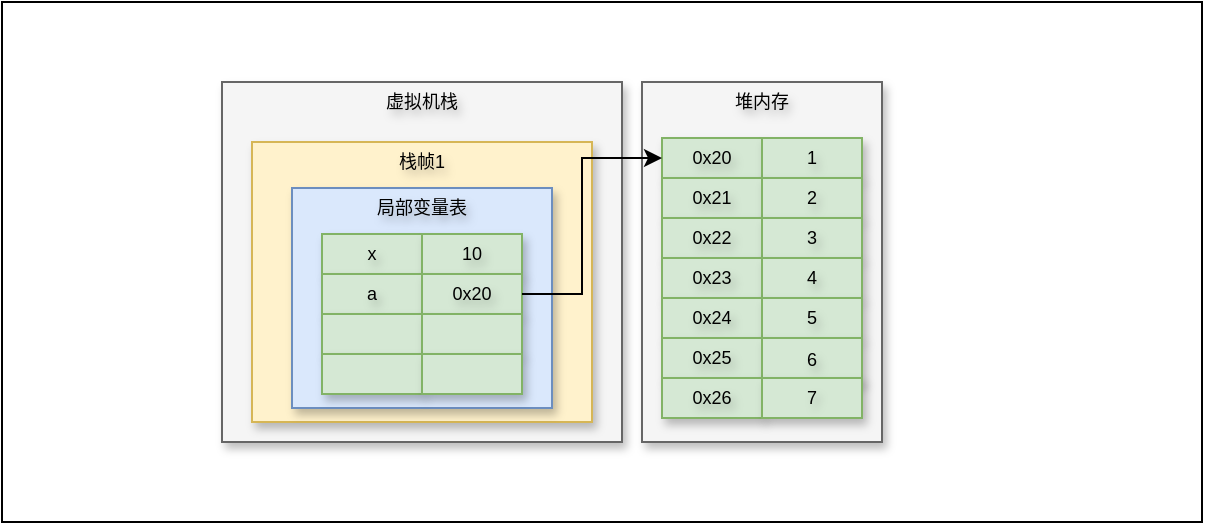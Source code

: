 <mxfile version="27.1.4">
  <diagram name="第 1 页" id="F2-SKgdABRe445PUrhpk">
    <mxGraphModel dx="984" dy="525" grid="1" gridSize="10" guides="1" tooltips="1" connect="1" arrows="1" fold="1" page="1" pageScale="1" pageWidth="3300" pageHeight="4681" math="0" shadow="0">
      <root>
        <mxCell id="0" />
        <mxCell id="1" parent="0" />
        <mxCell id="Qm0jJ_OFxU4caV4DMq4m-90" value="" style="rounded=0;whiteSpace=wrap;html=1;shadow=0;fontSize=9;textShadow=1;strokeColor=default;" vertex="1" parent="1">
          <mxGeometry x="900" y="330" width="600" height="260" as="geometry" />
        </mxCell>
        <mxCell id="Qm0jJ_OFxU4caV4DMq4m-1" value="" style="rounded=0;whiteSpace=wrap;html=1;fillColor=#f5f5f5;fontColor=#333333;strokeColor=#666666;shadow=1;fontSize=9;textShadow=1;" vertex="1" parent="1">
          <mxGeometry x="1010" y="370" width="200" height="180" as="geometry" />
        </mxCell>
        <mxCell id="Qm0jJ_OFxU4caV4DMq4m-26" value="" style="rounded=0;whiteSpace=wrap;html=1;fillColor=#fff2cc;strokeColor=#d6b656;shadow=1;fontSize=9;textShadow=1;" vertex="1" parent="1">
          <mxGeometry x="1025" y="400" width="170" height="140" as="geometry" />
        </mxCell>
        <mxCell id="Qm0jJ_OFxU4caV4DMq4m-27" value="" style="rounded=0;whiteSpace=wrap;html=1;fillColor=#dae8fc;strokeColor=#6c8ebf;shadow=1;fontSize=9;textShadow=1;" vertex="1" parent="1">
          <mxGeometry x="1045" y="423" width="130" height="110" as="geometry" />
        </mxCell>
        <mxCell id="Qm0jJ_OFxU4caV4DMq4m-28" value="x" style="rounded=0;whiteSpace=wrap;html=1;fillColor=#d5e8d4;strokeColor=#82b366;shadow=1;fontSize=9;textShadow=1;" vertex="1" parent="1">
          <mxGeometry x="1060" y="446" width="50" height="20" as="geometry" />
        </mxCell>
        <mxCell id="Qm0jJ_OFxU4caV4DMq4m-29" value="10" style="rounded=0;whiteSpace=wrap;html=1;fillColor=#d5e8d4;strokeColor=#82b366;shadow=1;fontSize=9;textShadow=1;" vertex="1" parent="1">
          <mxGeometry x="1110" y="446" width="50" height="20" as="geometry" />
        </mxCell>
        <mxCell id="Qm0jJ_OFxU4caV4DMq4m-30" value="a" style="rounded=0;whiteSpace=wrap;html=1;fillColor=#d5e8d4;strokeColor=#82b366;shadow=1;fontSize=9;textShadow=1;" vertex="1" parent="1">
          <mxGeometry x="1060" y="466" width="50" height="20" as="geometry" />
        </mxCell>
        <mxCell id="Qm0jJ_OFxU4caV4DMq4m-31" value="0x20" style="rounded=0;whiteSpace=wrap;html=1;fillColor=#d5e8d4;strokeColor=#82b366;shadow=1;fontSize=9;textShadow=1;" vertex="1" parent="1">
          <mxGeometry x="1110" y="466" width="50" height="20" as="geometry" />
        </mxCell>
        <mxCell id="Qm0jJ_OFxU4caV4DMq4m-32" value="" style="rounded=0;whiteSpace=wrap;html=1;fillColor=#d5e8d4;strokeColor=#82b366;shadow=1;fontSize=9;textShadow=1;" vertex="1" parent="1">
          <mxGeometry x="1060" y="486" width="50" height="20" as="geometry" />
        </mxCell>
        <mxCell id="Qm0jJ_OFxU4caV4DMq4m-33" value="" style="rounded=0;whiteSpace=wrap;html=1;fillColor=#d5e8d4;strokeColor=#82b366;shadow=1;fontSize=9;textShadow=1;" vertex="1" parent="1">
          <mxGeometry x="1110" y="486" width="50" height="20" as="geometry" />
        </mxCell>
        <mxCell id="Qm0jJ_OFxU4caV4DMq4m-34" value="" style="rounded=0;whiteSpace=wrap;html=1;fillColor=#d5e8d4;strokeColor=#82b366;shadow=1;fontSize=9;textShadow=1;" vertex="1" parent="1">
          <mxGeometry x="1060" y="506" width="50" height="20" as="geometry" />
        </mxCell>
        <mxCell id="Qm0jJ_OFxU4caV4DMq4m-35" value="" style="rounded=0;whiteSpace=wrap;html=1;fillColor=#d5e8d4;strokeColor=#82b366;shadow=1;fontSize=9;textShadow=1;" vertex="1" parent="1">
          <mxGeometry x="1110" y="506" width="50" height="20" as="geometry" />
        </mxCell>
        <mxCell id="Qm0jJ_OFxU4caV4DMq4m-36" value="" style="rounded=0;whiteSpace=wrap;html=1;fillColor=#f5f5f5;fontColor=#333333;strokeColor=#666666;shadow=1;fontSize=9;textShadow=1;" vertex="1" parent="1">
          <mxGeometry x="1220" y="370" width="120" height="180" as="geometry" />
        </mxCell>
        <mxCell id="Qm0jJ_OFxU4caV4DMq4m-37" value="虚拟机栈" style="text;html=1;align=center;verticalAlign=middle;whiteSpace=wrap;rounded=0;fontSize=9;textShadow=1;" vertex="1" parent="1">
          <mxGeometry x="1080" y="370" width="60" height="20" as="geometry" />
        </mxCell>
        <mxCell id="Qm0jJ_OFxU4caV4DMq4m-38" value="栈帧1" style="text;html=1;align=center;verticalAlign=middle;whiteSpace=wrap;rounded=0;fontSize=9;textShadow=1;" vertex="1" parent="1">
          <mxGeometry x="1080" y="400" width="60" height="20" as="geometry" />
        </mxCell>
        <mxCell id="Qm0jJ_OFxU4caV4DMq4m-39" value="局部变量表" style="text;html=1;align=center;verticalAlign=middle;whiteSpace=wrap;rounded=0;fontSize=9;textShadow=1;" vertex="1" parent="1">
          <mxGeometry x="1080" y="423" width="60" height="20" as="geometry" />
        </mxCell>
        <mxCell id="Qm0jJ_OFxU4caV4DMq4m-42" value="0x20" style="rounded=0;whiteSpace=wrap;html=1;fillColor=#d5e8d4;strokeColor=#82b366;shadow=1;fontSize=9;textShadow=1;" vertex="1" parent="1">
          <mxGeometry x="1230" y="398" width="50" height="20" as="geometry" />
        </mxCell>
        <mxCell id="Qm0jJ_OFxU4caV4DMq4m-43" value="1" style="rounded=0;whiteSpace=wrap;html=1;fillColor=#d5e8d4;strokeColor=#82b366;shadow=1;fontSize=9;textShadow=1;" vertex="1" parent="1">
          <mxGeometry x="1280" y="398" width="50" height="20" as="geometry" />
        </mxCell>
        <mxCell id="Qm0jJ_OFxU4caV4DMq4m-44" value="0x21" style="rounded=0;whiteSpace=wrap;html=1;fillColor=#d5e8d4;strokeColor=#82b366;shadow=1;fontSize=9;textShadow=1;" vertex="1" parent="1">
          <mxGeometry x="1230" y="418" width="50" height="20" as="geometry" />
        </mxCell>
        <mxCell id="Qm0jJ_OFxU4caV4DMq4m-45" value="2" style="rounded=0;whiteSpace=wrap;html=1;fillColor=#d5e8d4;strokeColor=#82b366;shadow=1;fontSize=9;textShadow=1;" vertex="1" parent="1">
          <mxGeometry x="1280" y="418" width="50" height="20" as="geometry" />
        </mxCell>
        <mxCell id="Qm0jJ_OFxU4caV4DMq4m-46" value="0x22" style="rounded=0;whiteSpace=wrap;html=1;fillColor=#d5e8d4;strokeColor=#82b366;shadow=1;fontSize=9;textShadow=1;" vertex="1" parent="1">
          <mxGeometry x="1230" y="438" width="50" height="20" as="geometry" />
        </mxCell>
        <mxCell id="Qm0jJ_OFxU4caV4DMq4m-47" value="3" style="rounded=0;whiteSpace=wrap;html=1;fillColor=#d5e8d4;strokeColor=#82b366;shadow=1;fontSize=9;textShadow=1;" vertex="1" parent="1">
          <mxGeometry x="1280" y="438" width="50" height="20" as="geometry" />
        </mxCell>
        <mxCell id="Qm0jJ_OFxU4caV4DMq4m-48" value="0x23" style="rounded=0;whiteSpace=wrap;html=1;fillColor=#d5e8d4;strokeColor=#82b366;shadow=1;fontSize=9;textShadow=1;" vertex="1" parent="1">
          <mxGeometry x="1230" y="458" width="50" height="20" as="geometry" />
        </mxCell>
        <mxCell id="Qm0jJ_OFxU4caV4DMq4m-49" value="4" style="rounded=0;whiteSpace=wrap;html=1;fillColor=#d5e8d4;strokeColor=#82b366;shadow=1;fontSize=9;textShadow=1;" vertex="1" parent="1">
          <mxGeometry x="1280" y="458" width="50" height="20" as="geometry" />
        </mxCell>
        <mxCell id="Qm0jJ_OFxU4caV4DMq4m-50" value="0x24" style="rounded=0;whiteSpace=wrap;html=1;fillColor=#d5e8d4;strokeColor=#82b366;shadow=1;fontSize=9;textShadow=1;" vertex="1" parent="1">
          <mxGeometry x="1230" y="478" width="50" height="20" as="geometry" />
        </mxCell>
        <mxCell id="Qm0jJ_OFxU4caV4DMq4m-51" value="5" style="rounded=0;whiteSpace=wrap;html=1;fillColor=#d5e8d4;strokeColor=#82b366;shadow=1;fontSize=9;textShadow=1;" vertex="1" parent="1">
          <mxGeometry x="1280" y="478" width="50" height="20" as="geometry" />
        </mxCell>
        <mxCell id="Qm0jJ_OFxU4caV4DMq4m-52" value="0x25" style="rounded=0;whiteSpace=wrap;html=1;fillColor=#d5e8d4;strokeColor=#82b366;shadow=1;fontSize=9;textShadow=1;" vertex="1" parent="1">
          <mxGeometry x="1230" y="498" width="50" height="20" as="geometry" />
        </mxCell>
        <mxCell id="Qm0jJ_OFxU4caV4DMq4m-53" value="6" style="rounded=0;whiteSpace=wrap;html=1;fillColor=#d5e8d4;strokeColor=#82b366;shadow=1;fontSize=9;textShadow=1;" vertex="1" parent="1">
          <mxGeometry x="1280" y="498" width="50" height="22" as="geometry" />
        </mxCell>
        <mxCell id="Qm0jJ_OFxU4caV4DMq4m-54" value="0x26" style="rounded=0;whiteSpace=wrap;html=1;fillColor=#d5e8d4;strokeColor=#82b366;shadow=1;fontSize=9;textShadow=1;" vertex="1" parent="1">
          <mxGeometry x="1230" y="518" width="50" height="20" as="geometry" />
        </mxCell>
        <mxCell id="Qm0jJ_OFxU4caV4DMq4m-55" value="7" style="rounded=0;whiteSpace=wrap;html=1;fillColor=#d5e8d4;strokeColor=#82b366;shadow=1;fontSize=9;textShadow=1;" vertex="1" parent="1">
          <mxGeometry x="1280" y="518" width="50" height="20" as="geometry" />
        </mxCell>
        <mxCell id="Qm0jJ_OFxU4caV4DMq4m-56" value="堆内存" style="text;html=1;align=center;verticalAlign=middle;whiteSpace=wrap;rounded=0;fontSize=9;textShadow=1;" vertex="1" parent="1">
          <mxGeometry x="1250" y="370" width="60" height="20" as="geometry" />
        </mxCell>
        <mxCell id="Qm0jJ_OFxU4caV4DMq4m-57" style="edgeStyle=orthogonalEdgeStyle;rounded=0;orthogonalLoop=1;jettySize=auto;html=1;exitX=1;exitY=0.5;exitDx=0;exitDy=0;entryX=0;entryY=0.5;entryDx=0;entryDy=0;textShadow=1;" edge="1" parent="1" source="Qm0jJ_OFxU4caV4DMq4m-31" target="Qm0jJ_OFxU4caV4DMq4m-42">
          <mxGeometry relative="1" as="geometry">
            <Array as="points">
              <mxPoint x="1190" y="476" />
              <mxPoint x="1190" y="408" />
            </Array>
          </mxGeometry>
        </mxCell>
      </root>
    </mxGraphModel>
  </diagram>
</mxfile>
